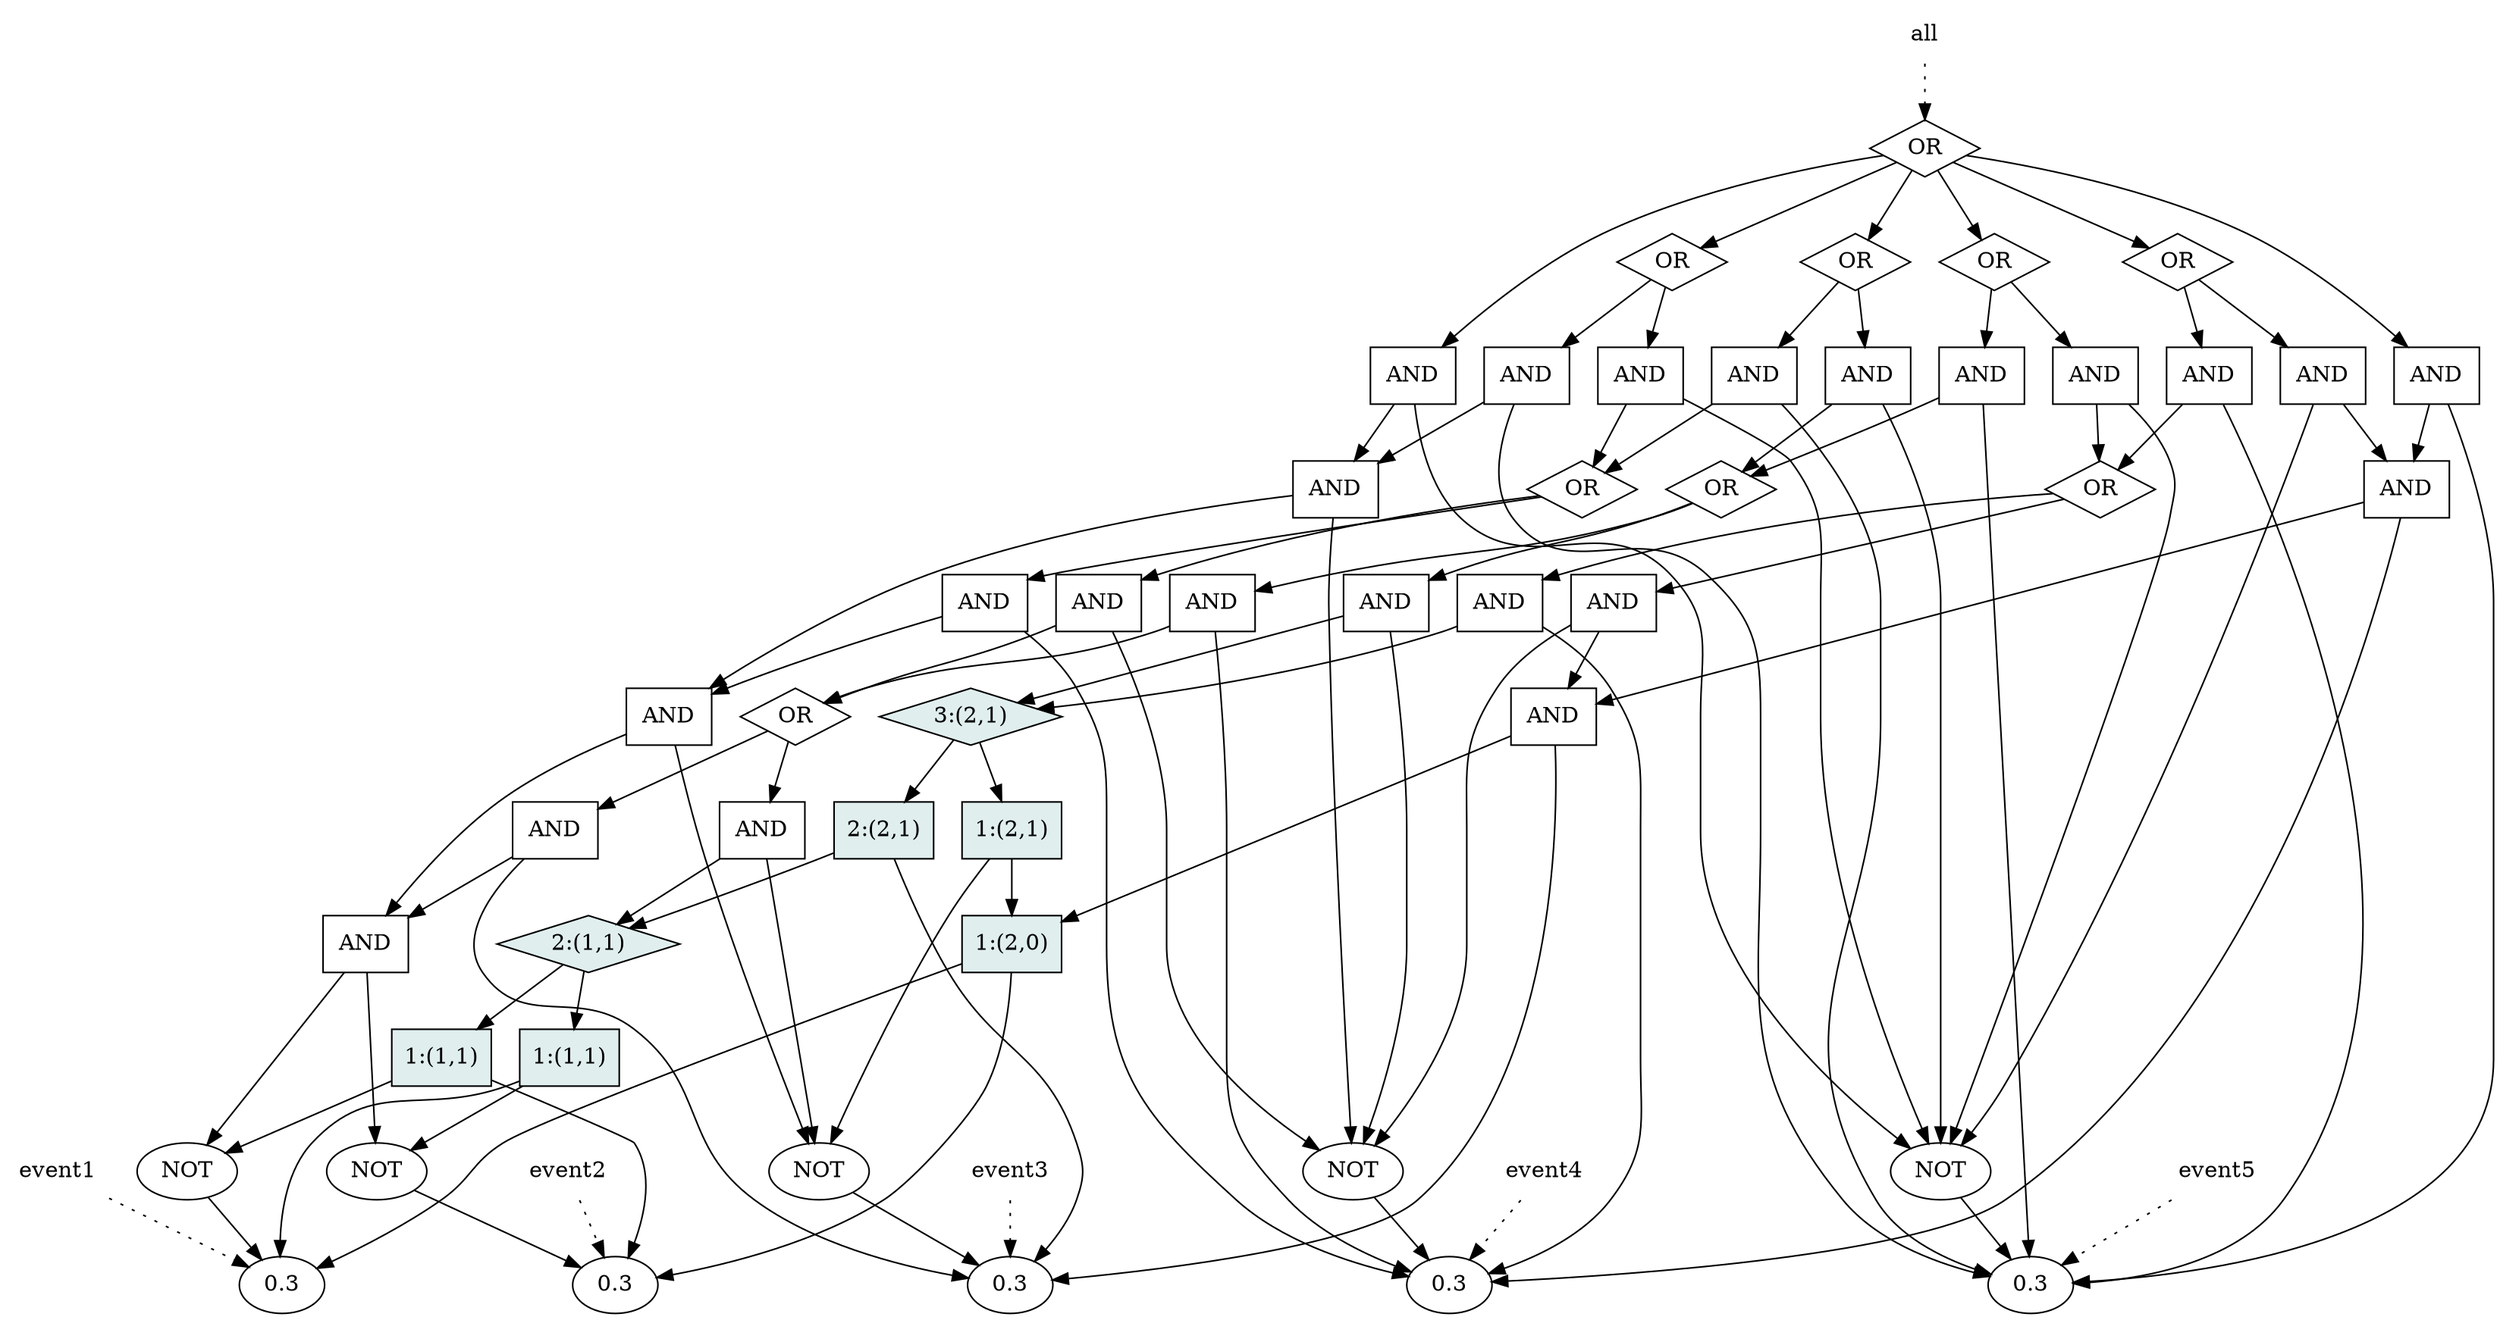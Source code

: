 digraph GP {
1 [label="0.3", shape="ellipse", style="filled", fillcolor="white"];
2 [label="0.3", shape="ellipse", style="filled", fillcolor="white"];
3 [label="AND", shape="box", style="filled", fillcolor="white"];
-1 [label="NOT"];
-1 -> 1;
3 -> -1;
-2 [label="NOT"];
-2 -> 2;
3 -> -2;
4 [label="0.3", shape="ellipse", style="filled", fillcolor="white"];
5 [label="AND", shape="box", style="filled", fillcolor="white"];
5 -> 3;
-4 [label="NOT"];
-4 -> 4;
5 -> -4;
6 [label="0.3", shape="ellipse", style="filled", fillcolor="white"];
7 [label="AND", shape="box", style="filled", fillcolor="white"];
-6 [label="NOT"];
-6 -> 6;
7 -> -6;
7 -> 5;
8 [label="0.3", shape="ellipse", style="filled", fillcolor="white"];
9 [label="AND", shape="box", style="filled", fillcolor="white"];
-8 [label="NOT"];
-8 -> 8;
9 -> -8;
9 -> 7;
10 [label="AND", shape="box", style="filled", fillcolor="white"];
10 -> 8;
10 -> 7;
11 [label="AND", shape="box", style="filled", fillcolor="white"];
11 -> 5;
11 -> 6;
12 [label="AND", shape="box", style="filled", fillcolor="white"];
12 -> 3;
12 -> 4;
13 [label="1:(1,1)", shape="box", style="filled", fillcolor="azure2"];
13 -> 2;
13 -> -1;
14 [label="1:(1,1)", shape="box", style="filled", fillcolor="azure2"];
14 -> 1;
14 -> -2;
15 [label="2:(1,1)", shape="diamond", style="filled", fillcolor="azure2"];
15 -> 13;
15 -> 14;
16 [label="AND", shape="box", style="filled", fillcolor="white"];
16 -> -4;
16 -> 15;
17 [label="OR", shape="diamond", style="filled", fillcolor="white"];
 17 -> 16;
17 -> 12;
18 [label="AND", shape="box", style="filled", fillcolor="white"];
18 -> 17;
18 -> -6;
19 [label="OR", shape="diamond", style="filled", fillcolor="white"];
 19 -> 18;
19 -> 11;
20 [label="AND", shape="box", style="filled", fillcolor="white"];
20 -> -8;
20 -> 19;
21 [label="OR", shape="diamond", style="filled", fillcolor="white"];
 21 -> 10;
21 -> 20;
22 [label="AND", shape="box", style="filled", fillcolor="white"];
22 -> 8;
22 -> 19;
23 [label="AND", shape="box", style="filled", fillcolor="white"];
23 -> 17;
23 -> 6;
24 [label="2:(2,1)", shape="box", style="filled", fillcolor="azure2"];
24 -> 4;
24 -> 15;
25 [label="1:(2,0)", shape="box", style="filled", fillcolor="azure2"];
25 -> 1;
25 -> 2;
26 [label="1:(2,1)", shape="box", style="filled", fillcolor="azure2"];
26 -> 25;
26 -> -4;
27 [label="3:(2,1)", shape="diamond", style="filled", fillcolor="azure2"];
27 -> 24;
27 -> 26;
28 [label="AND", shape="box", style="filled", fillcolor="white"];
28 -> -6;
28 -> 27;
29 [label="OR", shape="diamond", style="filled", fillcolor="white"];
 29 -> 28;
29 -> 23;
30 [label="AND", shape="box", style="filled", fillcolor="white"];
30 -> -8;
30 -> 29;
31 [label="OR", shape="diamond", style="filled", fillcolor="white"];
 31 -> 22;
31 -> 30;
32 [label="AND", shape="box", style="filled", fillcolor="white"];
32 -> 8;
32 -> 29;
33 [label="AND", shape="box", style="filled", fillcolor="white"];
33 -> 27;
33 -> 6;
34 [label="AND", shape="box", style="filled", fillcolor="white"];
34 -> 25;
34 -> 4;
35 [label="AND", shape="box", style="filled", fillcolor="white"];
35 -> 34;
35 -> -6;
36 [label="OR", shape="diamond", style="filled", fillcolor="white"];
 36 -> 33;
36 -> 35;
37 [label="AND", shape="box", style="filled", fillcolor="white"];
37 -> -8;
37 -> 36;
38 [label="OR", shape="diamond", style="filled", fillcolor="white"];
 38 -> 32;
38 -> 37;
39 [label="AND", shape="box", style="filled", fillcolor="white"];
39 -> 8;
39 -> 36;
40 [label="AND", shape="box", style="filled", fillcolor="white"];
40 -> 34;
40 -> 6;
41 [label="AND", shape="box", style="filled", fillcolor="white"];
41 -> 40;
41 -> -8;
42 [label="OR", shape="diamond", style="filled", fillcolor="white"];
 42 -> 41;
42 -> 39;
43 [label="AND", shape="box", style="filled", fillcolor="white"];
43 -> 40;
43 -> 8;
44 [label="OR", shape="diamond", style="filled", fillcolor="white"];
 44 -> 38;
44 -> 9;
44 -> 42;
44 -> 43;
44 -> 21;
44 -> 31;
q_0 [ label="event1", shape="plaintext" ];
q_0 -> 1 [style="dotted" ];
q_1 [ label="event3", shape="plaintext" ];
q_1 -> 4 [style="dotted" ];
q_2 [ label="event5", shape="plaintext" ];
q_2 -> 8 [style="dotted" ];
q_3 [ label="event4", shape="plaintext" ];
q_3 -> 6 [style="dotted" ];
q_4 [ label="all", shape="plaintext" ];
q_4 -> 44 [style="dotted" ];
q_5 [ label="event2", shape="plaintext" ];
q_5 -> 2 [style="dotted" ];
{
rank = same;
1 -> 2 -> 4 -> 6 -> 8  [ style=invis ];
rankdir = LR;
}
{
rank = same;
-1 -> -2 -> -4 -> -6 -> -8 [ style=invis ];
rankdir = LR;
}
{
rank = same;
21 -> 31 -> 38 ->  42  [ style=invis ];
rankdir = LR;
}
{
rank = same;
9 -> 10 -> 20 -> 22 -> 30 -> 32 -> 37 -> 39 -> 41 -> 43 [style=invis ];
rankdir = LR;
}
{
rank = same;
7 -> 19 -> 29 -> 36 -> 40  [style=invis ];
rankdir = LR;
}

{
rank = same;
11 -> 18 -> 23 -> 28 -> 33 -> 35  [style=invis ];
rankdir = LR;
}

{
rank = same;
5 -> 17 -> 27 -> 34  [style=invis ];
rankdir = LR;
}
{
rank = same;
12 -> 16 -> 24 -> 26  [style=invis ];
rankdir = LR;
}
{
rank = same;
3 -> 15 -> 25  [style=invis ];
rankdir = LR;
}
}
